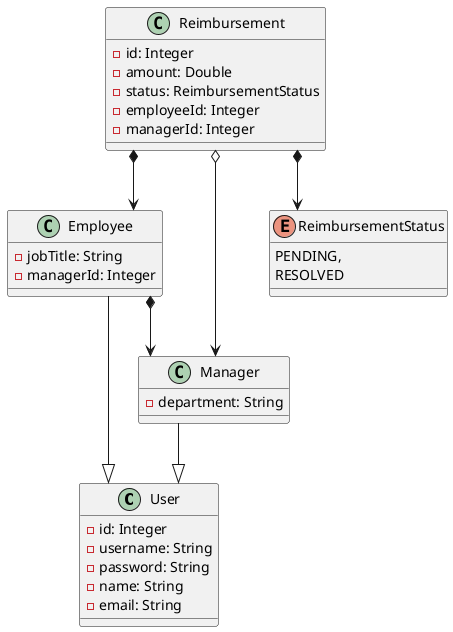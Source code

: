 @startuml
'https://plantuml.com/class-diagram

skinparam linetype ortho

class User {
    - id: Integer
    - username: String
    - password: String
    - name: String
    - email: String
}

class Employee {
    - jobTitle: String
    - managerId: Integer
}

class Manager {
    - department: String
}

class Reimbursement {
    - id: Integer
    - amount: Double
    - status: ReimbursementStatus
    - employeeId: Integer
    - managerId: Integer
}

enum ReimbursementStatus {
    PENDING,
    RESOLVED
}

Employee --|> User
Manager --|> User

Employee *--> Manager

Reimbursement *--> Employee
Reimbursement o--> Manager
Reimbursement *--> ReimbursementStatus

@enduml